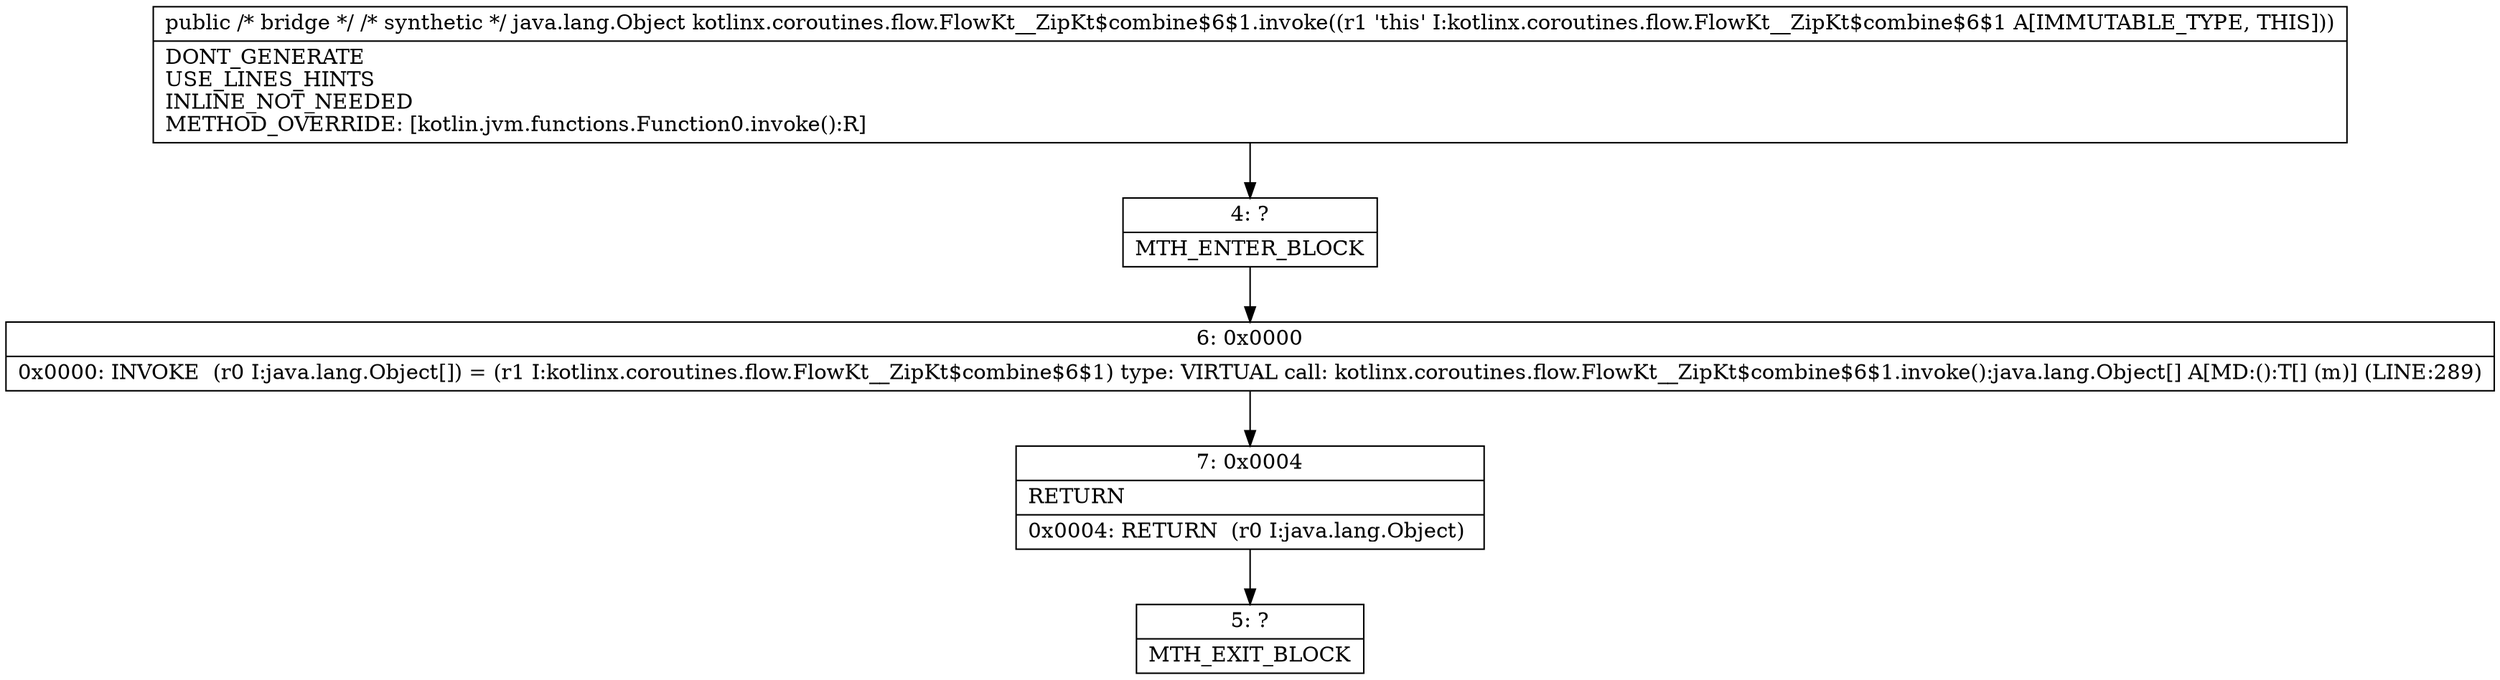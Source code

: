 digraph "CFG forkotlinx.coroutines.flow.FlowKt__ZipKt$combine$6$1.invoke()Ljava\/lang\/Object;" {
Node_4 [shape=record,label="{4\:\ ?|MTH_ENTER_BLOCK\l}"];
Node_6 [shape=record,label="{6\:\ 0x0000|0x0000: INVOKE  (r0 I:java.lang.Object[]) = (r1 I:kotlinx.coroutines.flow.FlowKt__ZipKt$combine$6$1) type: VIRTUAL call: kotlinx.coroutines.flow.FlowKt__ZipKt$combine$6$1.invoke():java.lang.Object[] A[MD:():T[] (m)] (LINE:289)\l}"];
Node_7 [shape=record,label="{7\:\ 0x0004|RETURN\l|0x0004: RETURN  (r0 I:java.lang.Object) \l}"];
Node_5 [shape=record,label="{5\:\ ?|MTH_EXIT_BLOCK\l}"];
MethodNode[shape=record,label="{public \/* bridge *\/ \/* synthetic *\/ java.lang.Object kotlinx.coroutines.flow.FlowKt__ZipKt$combine$6$1.invoke((r1 'this' I:kotlinx.coroutines.flow.FlowKt__ZipKt$combine$6$1 A[IMMUTABLE_TYPE, THIS]))  | DONT_GENERATE\lUSE_LINES_HINTS\lINLINE_NOT_NEEDED\lMETHOD_OVERRIDE: [kotlin.jvm.functions.Function0.invoke():R]\l}"];
MethodNode -> Node_4;Node_4 -> Node_6;
Node_6 -> Node_7;
Node_7 -> Node_5;
}

